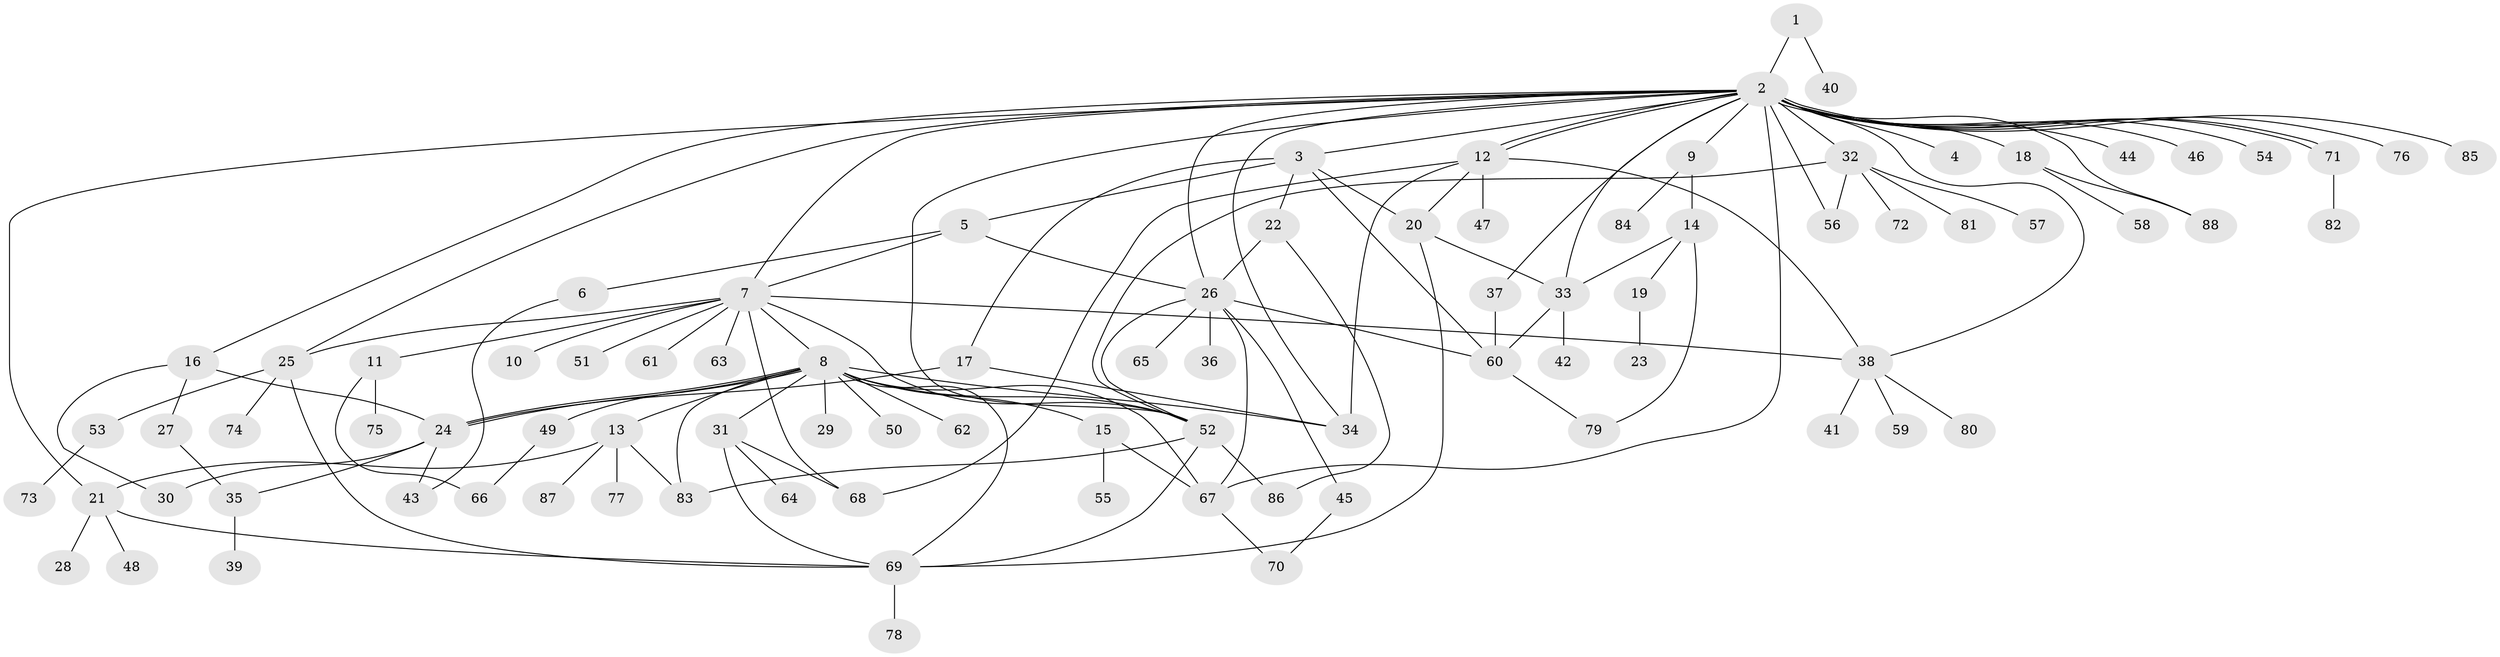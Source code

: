 // coarse degree distribution, {1: 0.49206349206349204, 28: 0.015873015873015872, 7: 0.015873015873015872, 4: 0.07936507936507936, 16: 0.015873015873015872, 14: 0.015873015873015872, 2: 0.1746031746031746, 3: 0.06349206349206349, 8: 0.031746031746031744, 6: 0.031746031746031744, 5: 0.06349206349206349}
// Generated by graph-tools (version 1.1) at 2025/23/03/03/25 07:23:55]
// undirected, 88 vertices, 133 edges
graph export_dot {
graph [start="1"]
  node [color=gray90,style=filled];
  1;
  2;
  3;
  4;
  5;
  6;
  7;
  8;
  9;
  10;
  11;
  12;
  13;
  14;
  15;
  16;
  17;
  18;
  19;
  20;
  21;
  22;
  23;
  24;
  25;
  26;
  27;
  28;
  29;
  30;
  31;
  32;
  33;
  34;
  35;
  36;
  37;
  38;
  39;
  40;
  41;
  42;
  43;
  44;
  45;
  46;
  47;
  48;
  49;
  50;
  51;
  52;
  53;
  54;
  55;
  56;
  57;
  58;
  59;
  60;
  61;
  62;
  63;
  64;
  65;
  66;
  67;
  68;
  69;
  70;
  71;
  72;
  73;
  74;
  75;
  76;
  77;
  78;
  79;
  80;
  81;
  82;
  83;
  84;
  85;
  86;
  87;
  88;
  1 -- 2;
  1 -- 40;
  2 -- 3;
  2 -- 4;
  2 -- 7;
  2 -- 9;
  2 -- 12;
  2 -- 12;
  2 -- 16;
  2 -- 18;
  2 -- 21;
  2 -- 25;
  2 -- 26;
  2 -- 32;
  2 -- 33;
  2 -- 34;
  2 -- 37;
  2 -- 38;
  2 -- 44;
  2 -- 46;
  2 -- 52;
  2 -- 54;
  2 -- 56;
  2 -- 67;
  2 -- 71;
  2 -- 71;
  2 -- 76;
  2 -- 85;
  2 -- 88;
  3 -- 5;
  3 -- 17;
  3 -- 20;
  3 -- 22;
  3 -- 60;
  5 -- 6;
  5 -- 7;
  5 -- 26;
  6 -- 43;
  7 -- 8;
  7 -- 10;
  7 -- 11;
  7 -- 25;
  7 -- 38;
  7 -- 51;
  7 -- 52;
  7 -- 61;
  7 -- 63;
  7 -- 68;
  8 -- 13;
  8 -- 15;
  8 -- 24;
  8 -- 24;
  8 -- 29;
  8 -- 31;
  8 -- 34;
  8 -- 49;
  8 -- 50;
  8 -- 52;
  8 -- 62;
  8 -- 67;
  8 -- 69;
  8 -- 83;
  9 -- 14;
  9 -- 84;
  11 -- 66;
  11 -- 75;
  12 -- 20;
  12 -- 34;
  12 -- 38;
  12 -- 47;
  12 -- 68;
  13 -- 21;
  13 -- 77;
  13 -- 83;
  13 -- 87;
  14 -- 19;
  14 -- 33;
  14 -- 79;
  15 -- 55;
  15 -- 67;
  16 -- 24;
  16 -- 27;
  16 -- 30;
  17 -- 24;
  17 -- 34;
  18 -- 58;
  18 -- 88;
  19 -- 23;
  20 -- 33;
  20 -- 69;
  21 -- 28;
  21 -- 48;
  21 -- 69;
  22 -- 26;
  22 -- 86;
  24 -- 30;
  24 -- 35;
  24 -- 43;
  25 -- 53;
  25 -- 69;
  25 -- 74;
  26 -- 36;
  26 -- 45;
  26 -- 52;
  26 -- 60;
  26 -- 65;
  26 -- 67;
  27 -- 35;
  31 -- 64;
  31 -- 68;
  31 -- 69;
  32 -- 52;
  32 -- 56;
  32 -- 57;
  32 -- 72;
  32 -- 81;
  33 -- 42;
  33 -- 60;
  35 -- 39;
  37 -- 60;
  38 -- 41;
  38 -- 59;
  38 -- 80;
  45 -- 70;
  49 -- 66;
  52 -- 69;
  52 -- 83;
  52 -- 86;
  53 -- 73;
  60 -- 79;
  67 -- 70;
  69 -- 78;
  71 -- 82;
}
